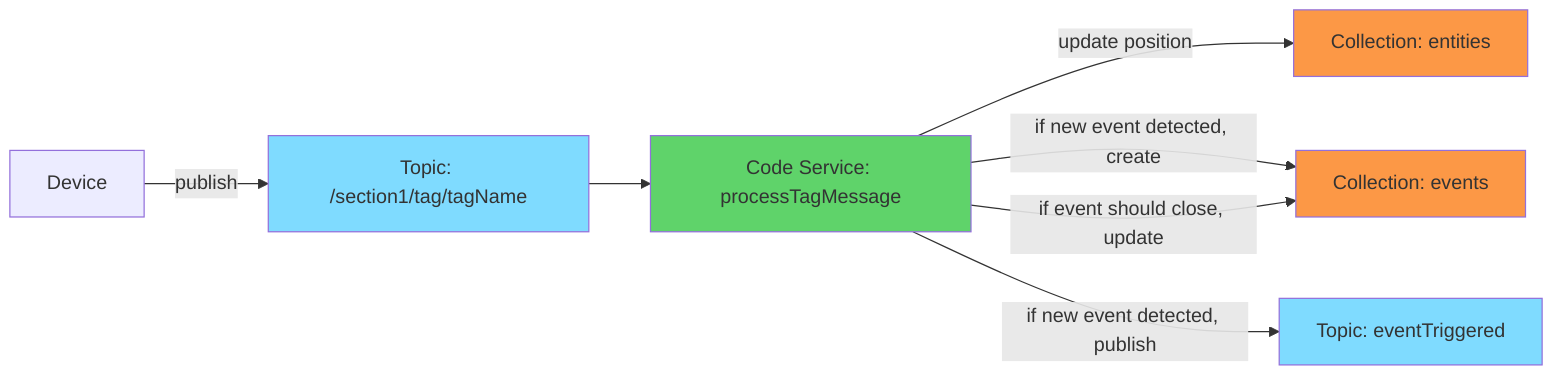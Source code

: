 graph LR;
	classDef Topic fill:#7FDBFF;
	classDef Collection fill:#fc9846;
	classDef CodeService fill:#5fd36a

    Device-->|publish|position[Topic: position]
    position[Topic: /section1/tag/tagName]-->processTagMessage[Code Service: processTagMessage];
    processTagMessage-->|update position|entities[Collection: entities]
    processTagMessage-->|if new event detected, create|events[Collection: events]
    processTagMessage-->|if event should close, update|events[Collection: events]
    processTagMessage-->|if new event detected, publish|eventTriggered[Topic: eventTriggered]



    class position,eventTriggered Topic
    class entities,events Collection
    class processTagMessage CodeService